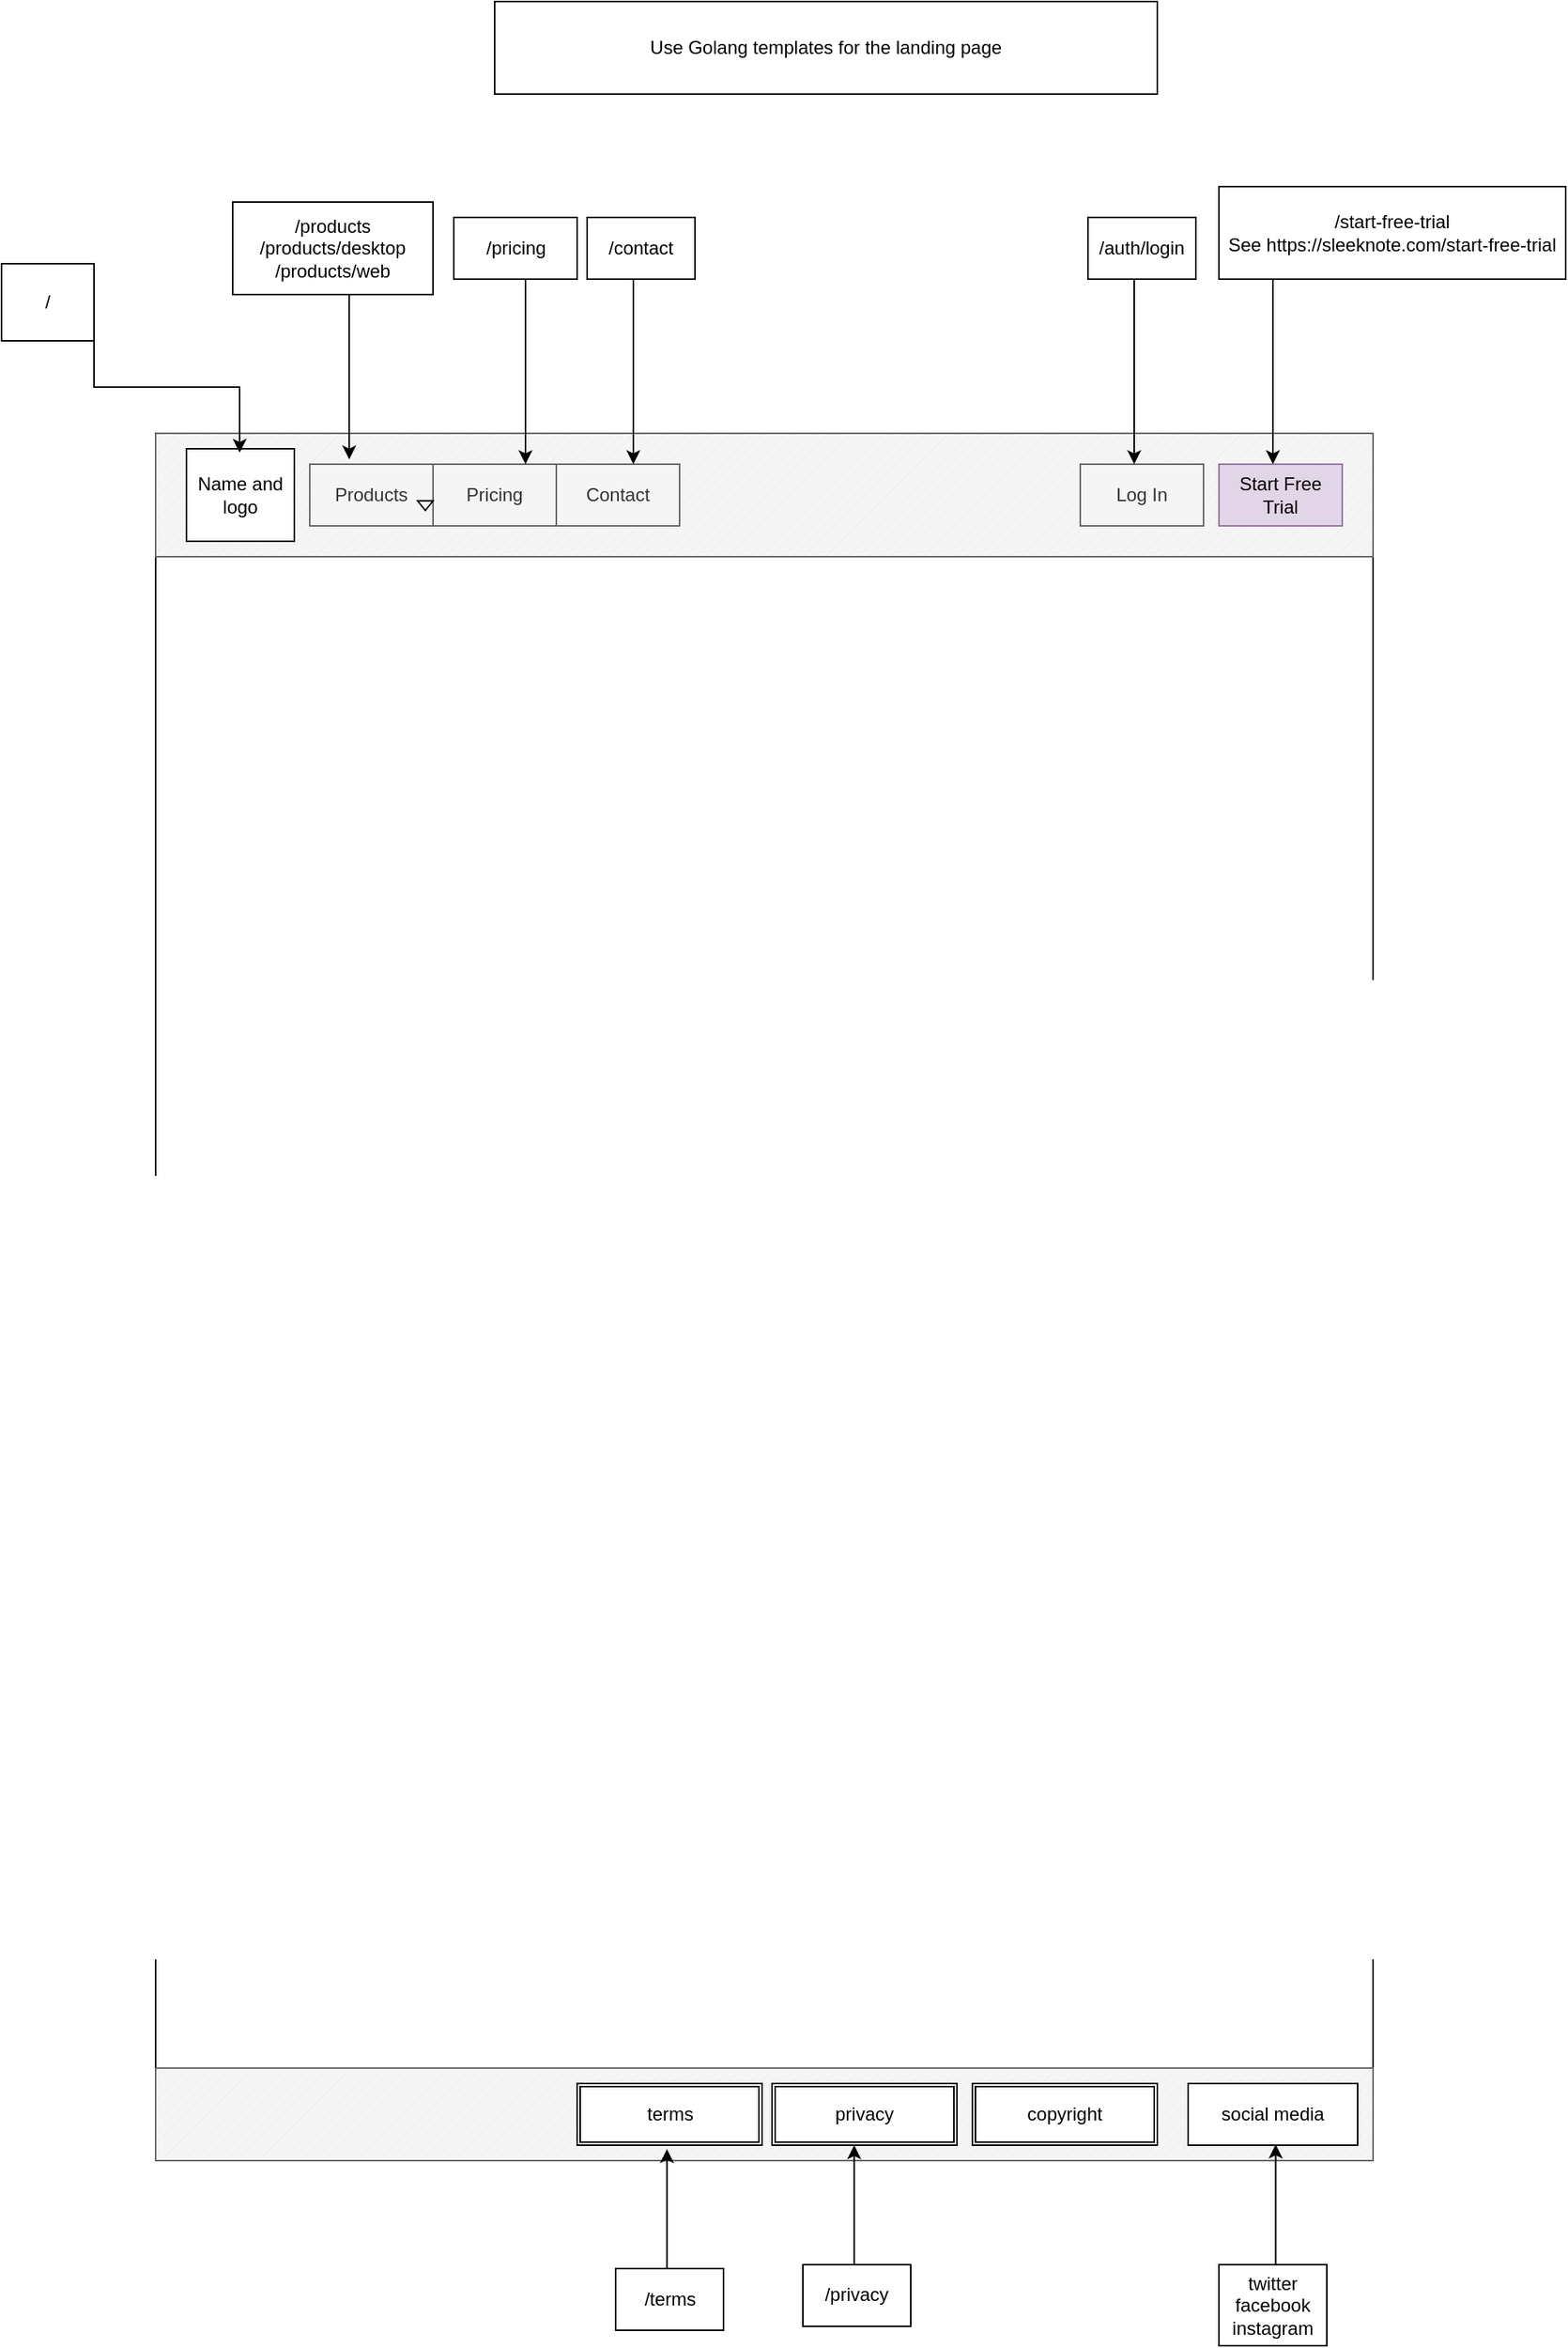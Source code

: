 <mxfile version="15.4.0" type="device" pages="2"><diagram id="dLgFMariwa5zLw1o20gw" name="Home (signed out)"><mxGraphModel dx="2130" dy="3067" grid="1" gridSize="10" guides="1" tooltips="1" connect="1" arrows="1" fold="1" page="1" pageScale="1" pageWidth="827" pageHeight="1169" math="0" shadow="0"><root><mxCell id="0"/><mxCell id="1" parent="0"/><mxCell id="Wx4L-UDBHPI-MRsPZ1q0-1" value="" style="rounded=0;whiteSpace=wrap;html=1;" vertex="1" parent="1"><mxGeometry x="20" y="20" width="790" height="1120" as="geometry"/></mxCell><mxCell id="Wx4L-UDBHPI-MRsPZ1q0-4" value="" style="verticalLabelPosition=bottom;verticalAlign=top;html=1;shape=mxgraph.basic.patternFillRect;fillStyle=diag;step=5;fillStrokeWidth=0.2;fillStrokeColor=#dddddd;fillColor=#f5f5f5;strokeColor=#666666;fontColor=#333333;" vertex="1" parent="1"><mxGeometry x="20" y="20" width="790" height="80" as="geometry"/></mxCell><mxCell id="Wx4L-UDBHPI-MRsPZ1q0-5" value="" style="verticalLabelPosition=bottom;verticalAlign=top;html=1;shape=mxgraph.basic.patternFillRect;fillStyle=diag;step=5;fillStrokeWidth=0.2;fillStrokeColor=#dddddd;fillColor=#f5f5f5;strokeColor=#666666;fontColor=#333333;" vertex="1" parent="1"><mxGeometry x="20" y="1080" width="790" height="60" as="geometry"/></mxCell><mxCell id="Wx4L-UDBHPI-MRsPZ1q0-6" value="copyright" style="shape=ext;double=1;rounded=0;whiteSpace=wrap;html=1;" vertex="1" parent="1"><mxGeometry x="550" y="1090" width="120" height="40" as="geometry"/></mxCell><mxCell id="Wx4L-UDBHPI-MRsPZ1q0-7" value="social media" style="rounded=0;whiteSpace=wrap;html=1;" vertex="1" parent="1"><mxGeometry x="690" y="1090" width="110" height="40" as="geometry"/></mxCell><mxCell id="Wx4L-UDBHPI-MRsPZ1q0-8" value="Name and logo" style="rounded=0;whiteSpace=wrap;html=1;" vertex="1" parent="1"><mxGeometry x="40" y="30" width="70" height="60" as="geometry"/></mxCell><mxCell id="Wx4L-UDBHPI-MRsPZ1q0-9" value="Start Free Trial" style="rounded=0;whiteSpace=wrap;html=1;fillColor=#e1d5e7;strokeColor=#9673a6;" vertex="1" parent="1"><mxGeometry x="710" y="40" width="80" height="40" as="geometry"/></mxCell><mxCell id="Wx4L-UDBHPI-MRsPZ1q0-10" value="Log In" style="rounded=0;whiteSpace=wrap;html=1;fillColor=#f5f5f5;strokeColor=#666666;fontColor=#333333;" vertex="1" parent="1"><mxGeometry x="620" y="40" width="80" height="40" as="geometry"/></mxCell><mxCell id="Wx4L-UDBHPI-MRsPZ1q0-11" value="Contact" style="rounded=0;whiteSpace=wrap;html=1;fillColor=#f5f5f5;strokeColor=#666666;fontColor=#333333;" vertex="1" parent="1"><mxGeometry x="280" y="40" width="80" height="40" as="geometry"/></mxCell><mxCell id="Wx4L-UDBHPI-MRsPZ1q0-12" value="Products" style="rounded=0;whiteSpace=wrap;html=1;fillColor=#f5f5f5;strokeColor=#666666;fontColor=#333333;" vertex="1" parent="1"><mxGeometry x="120" y="40" width="80" height="40" as="geometry"/></mxCell><mxCell id="Wx4L-UDBHPI-MRsPZ1q0-13" value="Pricing" style="rounded=0;whiteSpace=wrap;html=1;fillColor=#f5f5f5;strokeColor=#666666;fontColor=#333333;" vertex="1" parent="1"><mxGeometry x="200" y="40" width="80" height="40" as="geometry"/></mxCell><mxCell id="Wx4L-UDBHPI-MRsPZ1q0-17" value="" style="html=1;shadow=0;dashed=0;align=center;verticalAlign=middle;shape=mxgraph.arrows2.arrow;dy=0.67;dx=20;notch=0;rotation=90;" vertex="1" parent="1"><mxGeometry x="191.88" y="61.88" width="6.25" height="10" as="geometry"/></mxCell><mxCell id="Wx4L-UDBHPI-MRsPZ1q0-19" value="terms" style="shape=ext;double=1;rounded=0;whiteSpace=wrap;html=1;" vertex="1" parent="1"><mxGeometry x="293.5" y="1090" width="120" height="40" as="geometry"/></mxCell><mxCell id="Wx4L-UDBHPI-MRsPZ1q0-20" value="privacy" style="shape=ext;double=1;rounded=0;whiteSpace=wrap;html=1;" vertex="1" parent="1"><mxGeometry x="420" y="1090" width="120" height="40" as="geometry"/></mxCell><mxCell id="KCg6EmRjeBGLBa3JVD99-5" style="edgeStyle=orthogonalEdgeStyle;rounded=0;orthogonalLoop=1;jettySize=auto;html=1;exitX=1;exitY=1;exitDx=0;exitDy=0;entryX=0.069;entryY=0.157;entryDx=0;entryDy=0;entryPerimeter=0;" edge="1" parent="1" source="KCg6EmRjeBGLBa3JVD99-3" target="Wx4L-UDBHPI-MRsPZ1q0-4"><mxGeometry relative="1" as="geometry"/></mxCell><mxCell id="KCg6EmRjeBGLBa3JVD99-3" value="/" style="rounded=0;whiteSpace=wrap;html=1;" vertex="1" parent="1"><mxGeometry x="-80" y="-90" width="60" height="50" as="geometry"/></mxCell><mxCell id="KCg6EmRjeBGLBa3JVD99-4" value="" style="edgeStyle=segmentEdgeStyle;endArrow=classic;html=1;rounded=0;entryX=0.159;entryY=0.211;entryDx=0;entryDy=0;entryPerimeter=0;" edge="1" parent="1" target="Wx4L-UDBHPI-MRsPZ1q0-4"><mxGeometry width="50" height="50" relative="1" as="geometry"><mxPoint x="160" y="-120" as="sourcePoint"/><mxPoint x="210" y="-170" as="targetPoint"/></mxGeometry></mxCell><mxCell id="KCg6EmRjeBGLBa3JVD99-6" value="/products&lt;br&gt;/products/desktop&lt;br&gt;/products/web" style="rounded=0;whiteSpace=wrap;html=1;" vertex="1" parent="1"><mxGeometry x="70" y="-130" width="130" height="60" as="geometry"/></mxCell><mxCell id="KCg6EmRjeBGLBa3JVD99-7" value="/contact" style="rounded=0;whiteSpace=wrap;html=1;" vertex="1" parent="1"><mxGeometry x="300" y="-120" width="70" height="40" as="geometry"/></mxCell><mxCell id="KCg6EmRjeBGLBa3JVD99-8" value="/pricing" style="rounded=0;whiteSpace=wrap;html=1;" vertex="1" parent="1"><mxGeometry x="213.5" y="-120" width="80" height="40" as="geometry"/></mxCell><mxCell id="KCg6EmRjeBGLBa3JVD99-9" value="" style="edgeStyle=segmentEdgeStyle;endArrow=classic;html=1;rounded=0;" edge="1" parent="1"><mxGeometry width="50" height="50" relative="1" as="geometry"><mxPoint x="274.42" y="-80" as="sourcePoint"/><mxPoint x="260" y="40" as="targetPoint"/></mxGeometry></mxCell><mxCell id="KCg6EmRjeBGLBa3JVD99-10" value="" style="edgeStyle=segmentEdgeStyle;endArrow=classic;html=1;rounded=0;" edge="1" parent="1"><mxGeometry width="50" height="50" relative="1" as="geometry"><mxPoint x="344.42" y="-80" as="sourcePoint"/><mxPoint x="330.0" y="40" as="targetPoint"/></mxGeometry></mxCell><mxCell id="KCg6EmRjeBGLBa3JVD99-11" value="/auth/login" style="rounded=0;whiteSpace=wrap;html=1;" vertex="1" parent="1"><mxGeometry x="625" y="-120" width="70" height="40" as="geometry"/></mxCell><mxCell id="KCg6EmRjeBGLBa3JVD99-12" value="" style="edgeStyle=segmentEdgeStyle;endArrow=classic;html=1;rounded=0;" edge="1" parent="1"><mxGeometry width="50" height="50" relative="1" as="geometry"><mxPoint x="669.42" y="-80" as="sourcePoint"/><mxPoint x="655.0" y="40" as="targetPoint"/></mxGeometry></mxCell><mxCell id="KCg6EmRjeBGLBa3JVD99-13" value="/start-free-trial&lt;br&gt;See&amp;nbsp;https://sleeknote.com/start-free-trial" style="rounded=0;whiteSpace=wrap;html=1;" vertex="1" parent="1"><mxGeometry x="710" y="-140" width="225" height="60" as="geometry"/></mxCell><mxCell id="KCg6EmRjeBGLBa3JVD99-14" value="" style="edgeStyle=segmentEdgeStyle;endArrow=classic;html=1;rounded=0;" edge="1" parent="1"><mxGeometry width="50" height="50" relative="1" as="geometry"><mxPoint x="759.42" y="-80" as="sourcePoint"/><mxPoint x="745.0" y="40" as="targetPoint"/></mxGeometry></mxCell><mxCell id="KCg6EmRjeBGLBa3JVD99-15" value="Use Golang templates for the landing page" style="rounded=0;whiteSpace=wrap;html=1;" vertex="1" parent="1"><mxGeometry x="240" y="-260" width="430" height="60" as="geometry"/></mxCell><mxCell id="wJmZRMjQ0qtdKdgeZeqU-1" value="/terms" style="rounded=0;whiteSpace=wrap;html=1;" vertex="1" parent="1"><mxGeometry x="318.5" y="1210" width="70" height="40" as="geometry"/></mxCell><mxCell id="wJmZRMjQ0qtdKdgeZeqU-2" value="" style="edgeStyle=segmentEdgeStyle;endArrow=classic;html=1;rounded=0;entryX=0.42;entryY=0.876;entryDx=0;entryDy=0;entryPerimeter=0;exitX=0.5;exitY=0;exitDx=0;exitDy=0;" edge="1" parent="1" source="wJmZRMjQ0qtdKdgeZeqU-1" target="Wx4L-UDBHPI-MRsPZ1q0-5"><mxGeometry width="50" height="50" relative="1" as="geometry"><mxPoint x="362.92" y="1250" as="sourcePoint"/><mxPoint x="348.5" y="1370" as="targetPoint"/></mxGeometry></mxCell><mxCell id="wJmZRMjQ0qtdKdgeZeqU-3" value="twitter&lt;br&gt;facebook&lt;br&gt;instagram" style="rounded=0;whiteSpace=wrap;html=1;" vertex="1" parent="1"><mxGeometry x="710" y="1207.44" width="70" height="52.56" as="geometry"/></mxCell><mxCell id="wJmZRMjQ0qtdKdgeZeqU-4" value="" style="edgeStyle=segmentEdgeStyle;endArrow=classic;html=1;rounded=0;exitX=0.5;exitY=0;exitDx=0;exitDy=0;entryX=0.92;entryY=0.825;entryDx=0;entryDy=0;entryPerimeter=0;" edge="1" parent="1" source="wJmZRMjQ0qtdKdgeZeqU-3" target="Wx4L-UDBHPI-MRsPZ1q0-5"><mxGeometry width="50" height="50" relative="1" as="geometry"><mxPoint x="372.92" y="1260" as="sourcePoint"/><mxPoint x="605" y="1150" as="targetPoint"/></mxGeometry></mxCell><mxCell id="wJmZRMjQ0qtdKdgeZeqU-5" value="/privacy" style="rounded=0;whiteSpace=wrap;html=1;" vertex="1" parent="1"><mxGeometry x="440" y="1207.44" width="70" height="40" as="geometry"/></mxCell><mxCell id="wJmZRMjQ0qtdKdgeZeqU-6" value="" style="edgeStyle=segmentEdgeStyle;endArrow=classic;html=1;rounded=0;entryX=0.42;entryY=0.876;entryDx=0;entryDy=0;entryPerimeter=0;exitX=0.5;exitY=0;exitDx=0;exitDy=0;" edge="1" parent="1" source="wJmZRMjQ0qtdKdgeZeqU-5"><mxGeometry width="50" height="50" relative="1" as="geometry"><mxPoint x="484.42" y="1247.44" as="sourcePoint"/><mxPoint x="473.3" y="1130" as="targetPoint"/></mxGeometry></mxCell></root></mxGraphModel></diagram><diagram id="WvrAbFd9st4iNHEBidWA" name="Home (signed in)"><mxGraphModel dx="1303" dy="3067" grid="1" gridSize="10" guides="1" tooltips="1" connect="1" arrows="1" fold="1" page="1" pageScale="1" pageWidth="827" pageHeight="1169" math="0" shadow="0"><root><mxCell id="S4Beda2EO0Pa4fg0RHHK-0"/><mxCell id="S4Beda2EO0Pa4fg0RHHK-1" parent="S4Beda2EO0Pa4fg0RHHK-0"/><mxCell id="j_q7yGHRQnLbzGqN-Mhd-0" value="" style="rounded=0;whiteSpace=wrap;html=1;" vertex="1" parent="S4Beda2EO0Pa4fg0RHHK-1"><mxGeometry x="20" y="20" width="790" height="1120" as="geometry"/></mxCell><mxCell id="j_q7yGHRQnLbzGqN-Mhd-1" value="" style="verticalLabelPosition=bottom;verticalAlign=top;html=1;shape=mxgraph.basic.patternFillRect;fillStyle=diag;step=5;fillStrokeWidth=0.2;fillStrokeColor=#dddddd;fillColor=#f5f5f5;strokeColor=#666666;fontColor=#333333;" vertex="1" parent="S4Beda2EO0Pa4fg0RHHK-1"><mxGeometry x="20" y="20" width="790" height="80" as="geometry"/></mxCell><mxCell id="j_q7yGHRQnLbzGqN-Mhd-3" value="Avatar" style="ellipse;whiteSpace=wrap;html=1;aspect=fixed;" vertex="1" parent="S4Beda2EO0Pa4fg0RHHK-1"><mxGeometry x="730" y="30" width="60" height="60" as="geometry"/></mxCell><mxCell id="x1MfL0k7d65pvsKK4xZ2-0" value="Hamburger" style="rounded=0;whiteSpace=wrap;html=1;" vertex="1" parent="S4Beda2EO0Pa4fg0RHHK-1"><mxGeometry x="30" y="30" width="70" height="60" as="geometry"/></mxCell><mxCell id="0H3O5oGPYL71HZVjcFpe-0" value="Use React for the web app" style="rounded=0;whiteSpace=wrap;html=1;" vertex="1" parent="S4Beda2EO0Pa4fg0RHHK-1"><mxGeometry x="240" y="-80" width="430" height="60" as="geometry"/></mxCell><mxCell id="AnflMev6qG_McNvZtmub-0" value="" style="whiteSpace=wrap;html=1;aspect=fixed;" vertex="1" parent="S4Beda2EO0Pa4fg0RHHK-1"><mxGeometry x="890" y="120" width="140" height="140" as="geometry"/></mxCell><mxCell id="AnflMev6qG_McNvZtmub-1" value="" style="endArrow=classic;html=1;rounded=0;edgeStyle=orthogonalEdgeStyle;entryX=0.5;entryY=0;entryDx=0;entryDy=0;" edge="1" parent="S4Beda2EO0Pa4fg0RHHK-1" target="AnflMev6qG_McNvZtmub-0"><mxGeometry relative="1" as="geometry"><mxPoint x="790" y="70" as="sourcePoint"/><mxPoint x="890" y="70" as="targetPoint"/></mxGeometry></mxCell><mxCell id="AnflMev6qG_McNvZtmub-2" value="On click" style="edgeLabel;resizable=0;html=1;align=center;verticalAlign=middle;" connectable="0" vertex="1" parent="AnflMev6qG_McNvZtmub-1"><mxGeometry relative="1" as="geometry"/></mxCell><mxCell id="AnflMev6qG_McNvZtmub-4" value="Settings" style="rounded=0;whiteSpace=wrap;html=1;strokeColor=none;" vertex="1" parent="S4Beda2EO0Pa4fg0RHHK-1"><mxGeometry x="895" y="130" width="130" height="30" as="geometry"/></mxCell><mxCell id="AnflMev6qG_McNvZtmub-5" value="About" style="rounded=0;whiteSpace=wrap;html=1;strokeColor=none;perimeterSpacing=0;" vertex="1" parent="S4Beda2EO0Pa4fg0RHHK-1"><mxGeometry x="895" y="170" width="130" height="40" as="geometry"/></mxCell><mxCell id="AnflMev6qG_McNvZtmub-6" value="Logout" style="rounded=0;whiteSpace=wrap;html=1;strokeColor=none;fillColor=default;" vertex="1" parent="S4Beda2EO0Pa4fg0RHHK-1"><mxGeometry x="895" y="210" width="130" height="40" as="geometry"/></mxCell><mxCell id="AnflMev6qG_McNvZtmub-7" value="" style="line;strokeWidth=4;html=1;perimeter=backbonePerimeter;points=[];outlineConnect=0;fillColor=default;" vertex="1" parent="S4Beda2EO0Pa4fg0RHHK-1"><mxGeometry x="890" y="150" width="140" height="20" as="geometry"/></mxCell><mxCell id="AnflMev6qG_McNvZtmub-9" value="Recipya - [app section]" style="rounded=0;whiteSpace=wrap;html=1;strokeColor=default;fillColor=default;" vertex="1" parent="S4Beda2EO0Pa4fg0RHHK-1"><mxGeometry x="110" y="30" width="130" height="60" as="geometry"/></mxCell><mxCell id="AnflMev6qG_McNvZtmub-11" value="Sidebar" style="rounded=0;whiteSpace=wrap;html=1;strokeColor=default;fillColor=default;" vertex="1" parent="S4Beda2EO0Pa4fg0RHHK-1"><mxGeometry x="20" y="100" width="50" height="1040" as="geometry"/></mxCell><mxCell id="jmraECvUNHm-0uHEmPdR-0" value="/settings" style="rounded=0;whiteSpace=wrap;html=1;" vertex="1" parent="S4Beda2EO0Pa4fg0RHHK-1"><mxGeometry x="1100" y="120" width="70" height="40" as="geometry"/></mxCell><mxCell id="jmraECvUNHm-0uHEmPdR-1" value="" style="edgeStyle=segmentEdgeStyle;endArrow=classic;html=1;rounded=0;exitX=0;exitY=0.5;exitDx=0;exitDy=0;" edge="1" parent="S4Beda2EO0Pa4fg0RHHK-1" source="jmraECvUNHm-0uHEmPdR-0"><mxGeometry width="50" height="50" relative="1" as="geometry"><mxPoint x="1144.42" y="160" as="sourcePoint"/><mxPoint x="1031" y="141" as="targetPoint"/><Array as="points"><mxPoint x="1040" y="140"/><mxPoint x="1040" y="141"/><mxPoint x="1031" y="141"/></Array></mxGeometry></mxCell><mxCell id="jmraECvUNHm-0uHEmPdR-2" value="opens about modal&amp;nbsp;" style="rounded=0;whiteSpace=wrap;html=1;" vertex="1" parent="S4Beda2EO0Pa4fg0RHHK-1"><mxGeometry x="1100" y="170" width="70" height="40" as="geometry"/></mxCell><mxCell id="jmraECvUNHm-0uHEmPdR-3" value="" style="edgeStyle=segmentEdgeStyle;endArrow=classic;html=1;rounded=0;exitX=0;exitY=0.5;exitDx=0;exitDy=0;entryX=1;entryY=0.5;entryDx=0;entryDy=0;" edge="1" parent="S4Beda2EO0Pa4fg0RHHK-1" source="jmraECvUNHm-0uHEmPdR-2" target="AnflMev6qG_McNvZtmub-5"><mxGeometry width="50" height="50" relative="1" as="geometry"><mxPoint x="1154.42" y="170" as="sourcePoint"/><mxPoint x="1041" y="151" as="targetPoint"/><Array as="points"><mxPoint x="1040" y="190"/><mxPoint x="1040" y="190"/></Array></mxGeometry></mxCell><mxCell id="jmraECvUNHm-0uHEmPdR-4" value="/auth/logout" style="rounded=0;whiteSpace=wrap;html=1;" vertex="1" parent="S4Beda2EO0Pa4fg0RHHK-1"><mxGeometry x="1100" y="220" width="70" height="40" as="geometry"/></mxCell><mxCell id="jmraECvUNHm-0uHEmPdR-5" value="" style="edgeStyle=segmentEdgeStyle;endArrow=classic;html=1;rounded=0;exitX=0;exitY=0.5;exitDx=0;exitDy=0;" edge="1" parent="S4Beda2EO0Pa4fg0RHHK-1" source="jmraECvUNHm-0uHEmPdR-4"><mxGeometry width="50" height="50" relative="1" as="geometry"><mxPoint x="1144.42" y="260" as="sourcePoint"/><mxPoint x="1031" y="241" as="targetPoint"/><Array as="points"><mxPoint x="1040" y="240"/><mxPoint x="1040" y="241"/><mxPoint x="1031" y="241"/></Array></mxGeometry></mxCell></root></mxGraphModel></diagram></mxfile>